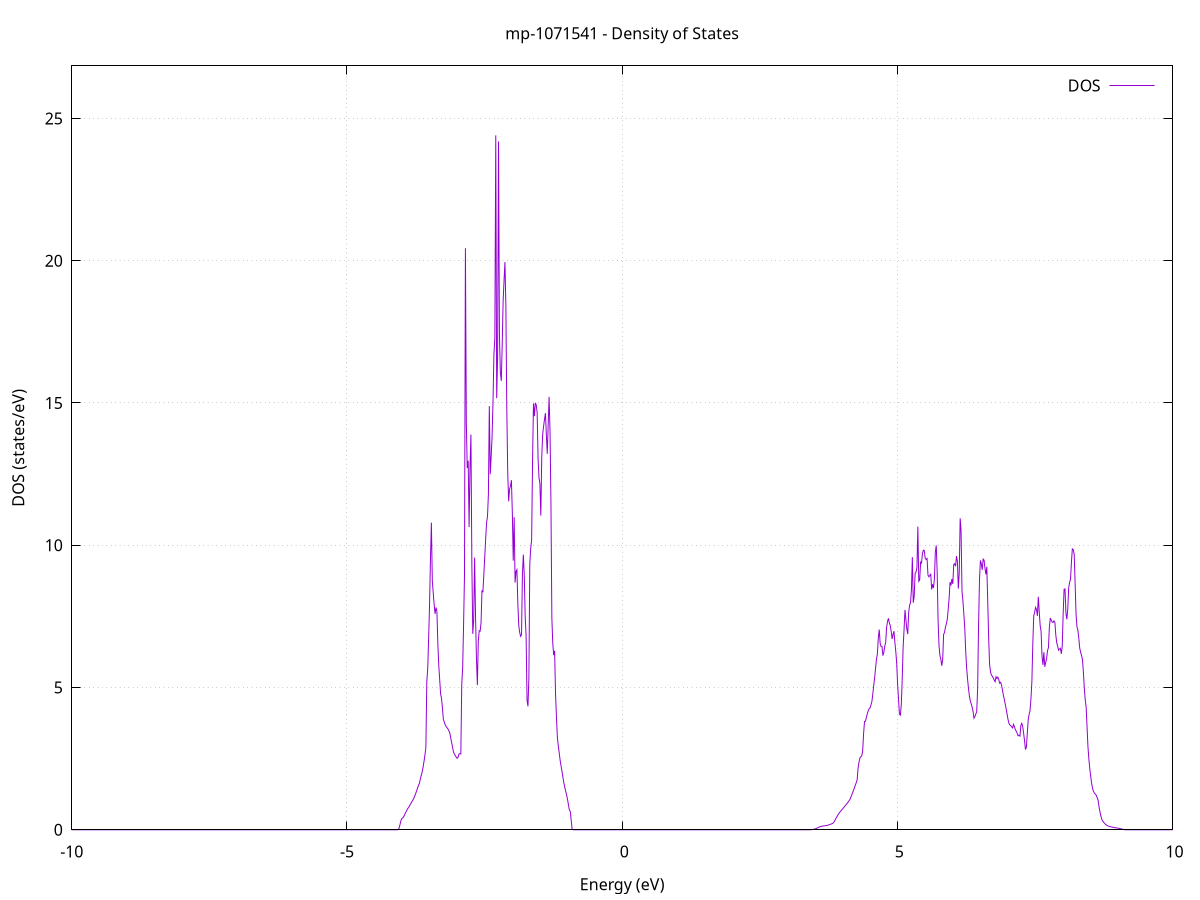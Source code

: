 set title 'mp-1071541 - Density of States'
set xlabel 'Energy (eV)'
set ylabel 'DOS (states/eV)'
set grid
set xrange [-10:10]
set yrange [0:26.846]
set xzeroaxis lt -1
set terminal png size 800,600
set output 'mp-1071541_dos_gnuplot.png'
plot '-' using 1:2 with lines title 'DOS'
-22.765200 0.000000
-22.748500 0.000000
-22.731800 0.000000
-22.715100 0.000000
-22.698400 0.000000
-22.681700 0.000000
-22.664900 0.000000
-22.648200 0.000000
-22.631500 0.000000
-22.614800 0.000000
-22.598100 0.000000
-22.581400 0.000000
-22.564700 0.000000
-22.548000 0.000000
-22.531300 0.000000
-22.514600 0.000000
-22.497800 0.000000
-22.481100 0.000000
-22.464400 0.000000
-22.447700 0.000000
-22.431000 0.000000
-22.414300 0.000000
-22.397600 0.000000
-22.380900 0.000000
-22.364200 0.000000
-22.347500 0.000000
-22.330800 0.000000
-22.314000 0.000000
-22.297300 0.000000
-22.280600 0.000000
-22.263900 0.000000
-22.247200 0.000000
-22.230500 0.000000
-22.213800 0.000000
-22.197100 0.000000
-22.180400 0.000000
-22.163700 0.000000
-22.147000 0.000000
-22.130200 0.000000
-22.113500 0.000000
-22.096800 0.000000
-22.080100 0.000000
-22.063400 0.000000
-22.046700 0.000000
-22.030000 0.000000
-22.013300 0.000000
-21.996600 0.000000
-21.979900 0.000000
-21.963200 0.000000
-21.946400 0.000000
-21.929700 0.000000
-21.913000 0.000000
-21.896300 0.000000
-21.879600 0.000000
-21.862900 0.000000
-21.846200 0.000000
-21.829500 0.000000
-21.812800 0.000000
-21.796100 0.000000
-21.779400 0.000000
-21.762600 0.000000
-21.745900 0.000000
-21.729200 0.000000
-21.712500 0.000000
-21.695800 0.000000
-21.679100 0.000000
-21.662400 0.000000
-21.645700 0.000000
-21.629000 0.000000
-21.612300 0.000000
-21.595500 0.000000
-21.578800 0.000000
-21.562100 0.000000
-21.545400 0.000000
-21.528700 0.000000
-21.512000 0.000000
-21.495300 0.000000
-21.478600 0.000000
-21.461900 0.000000
-21.445200 0.000000
-21.428500 0.000000
-21.411700 0.000000
-21.395000 0.000000
-21.378300 0.000000
-21.361600 0.000000
-21.344900 0.000000
-21.328200 0.000000
-21.311500 0.000000
-21.294800 0.000000
-21.278100 0.000000
-21.261400 0.000000
-21.244700 52.904100
-21.227900 43.922900
-21.211200 164.504000
-21.194500 309.106500
-21.177800 459.893900
-21.161100 87.190400
-21.144400 0.000000
-21.127700 0.000000
-21.111000 0.000000
-21.094300 0.000000
-21.077600 0.000000
-21.060900 0.000000
-21.044100 0.000000
-21.027400 0.000000
-21.010700 0.000000
-20.994000 0.000000
-20.977300 0.000000
-20.960600 0.000000
-20.943900 0.000000
-20.927200 0.000000
-20.910500 0.000000
-20.893800 0.000000
-20.877100 0.000000
-20.860300 0.000000
-20.843600 0.000000
-20.826900 0.000000
-20.810200 0.000000
-20.793500 0.000000
-20.776800 0.000000
-20.760100 0.000000
-20.743400 0.000000
-20.726700 0.000000
-20.710000 0.000000
-20.693200 0.000000
-20.676500 0.000000
-20.659800 0.000000
-20.643100 0.000000
-20.626400 0.000000
-20.609700 0.000000
-20.593000 0.000000
-20.576300 0.000000
-20.559600 0.000000
-20.542900 0.000000
-20.526200 0.000000
-20.509400 0.000000
-20.492700 0.000000
-20.476000 0.000000
-20.459300 0.000000
-20.442600 0.000000
-20.425900 0.000000
-20.409200 0.000000
-20.392500 0.000000
-20.375800 0.000000
-20.359100 0.000000
-20.342400 0.000000
-20.325600 0.000000
-20.308900 0.000000
-20.292200 0.000000
-20.275500 0.000000
-20.258800 0.000000
-20.242100 0.000000
-20.225400 0.000000
-20.208700 0.000000
-20.192000 0.000000
-20.175300 0.000000
-20.158600 0.000000
-20.141800 0.000000
-20.125100 0.000000
-20.108400 0.000000
-20.091700 0.000000
-20.075000 0.000000
-20.058300 0.000000
-20.041600 0.000000
-20.024900 0.000000
-20.008200 0.000000
-19.991500 0.000000
-19.974800 0.000000
-19.958000 0.000000
-19.941300 0.000000
-19.924600 0.000000
-19.907900 0.000000
-19.891200 0.000000
-19.874500 0.000000
-19.857800 0.000000
-19.841100 0.000000
-19.824400 0.000000
-19.807700 0.000000
-19.790900 0.000000
-19.774200 0.000000
-19.757500 0.000000
-19.740800 0.000000
-19.724100 0.000000
-19.707400 0.000000
-19.690700 0.000000
-19.674000 0.000000
-19.657300 0.000000
-19.640600 0.000000
-19.623900 0.000000
-19.607100 0.000000
-19.590400 0.000000
-19.573700 0.000000
-19.557000 0.000000
-19.540300 0.000000
-19.523600 0.000000
-19.506900 0.000000
-19.490200 0.000000
-19.473500 0.000000
-19.456800 0.000000
-19.440100 0.000000
-19.423300 0.000000
-19.406600 0.000000
-19.389900 0.000000
-19.373200 0.000000
-19.356500 0.000000
-19.339800 0.000000
-19.323100 0.000000
-19.306400 0.000000
-19.289700 0.000000
-19.273000 0.000000
-19.256300 0.000000
-19.239500 0.000000
-19.222800 0.000000
-19.206100 0.000000
-19.189400 0.000000
-19.172700 0.000000
-19.156000 0.000000
-19.139300 0.000000
-19.122600 0.000000
-19.105900 0.000000
-19.089200 0.000000
-19.072500 0.000000
-19.055700 0.000000
-19.039000 0.000000
-19.022300 0.000000
-19.005600 0.000000
-18.988900 0.000000
-18.972200 0.000000
-18.955500 0.000000
-18.938800 0.000000
-18.922100 0.000000
-18.905400 0.000000
-18.888600 0.000000
-18.871900 0.000000
-18.855200 0.000000
-18.838500 0.000000
-18.821800 0.000000
-18.805100 0.000000
-18.788400 0.000000
-18.771700 0.000000
-18.755000 0.000000
-18.738300 0.000000
-18.721600 0.000000
-18.704800 0.000000
-18.688100 0.000000
-18.671400 0.000000
-18.654700 0.000000
-18.638000 0.000000
-18.621300 0.000000
-18.604600 0.000000
-18.587900 0.000000
-18.571200 0.000000
-18.554500 0.000000
-18.537800 0.000000
-18.521000 0.000000
-18.504300 0.000000
-18.487600 0.000000
-18.470900 0.000000
-18.454200 0.000000
-18.437500 0.000000
-18.420800 0.000000
-18.404100 0.000000
-18.387400 0.000000
-18.370700 0.000000
-18.354000 0.000000
-18.337200 0.000000
-18.320500 0.000000
-18.303800 0.000000
-18.287100 0.000000
-18.270400 0.000000
-18.253700 0.000000
-18.237000 0.000000
-18.220300 0.000000
-18.203600 0.000000
-18.186900 0.000000
-18.170200 0.000000
-18.153400 0.000000
-18.136700 0.000000
-18.120000 0.000000
-18.103300 0.000000
-18.086600 0.000000
-18.069900 0.000000
-18.053200 0.000000
-18.036500 0.000000
-18.019800 0.000000
-18.003100 0.000000
-17.986300 0.000000
-17.969600 0.000000
-17.952900 0.000000
-17.936200 0.000000
-17.919500 0.000000
-17.902800 0.000000
-17.886100 0.000000
-17.869400 0.000000
-17.852700 0.000000
-17.836000 0.000000
-17.819300 0.000000
-17.802500 0.000000
-17.785800 0.000000
-17.769100 0.000000
-17.752400 0.000000
-17.735700 0.000000
-17.719000 0.000000
-17.702300 0.000000
-17.685600 0.000000
-17.668900 0.000000
-17.652200 0.000000
-17.635500 0.000000
-17.618700 0.000000
-17.602000 0.000000
-17.585300 0.000000
-17.568600 0.000000
-17.551900 0.000000
-17.535200 0.000000
-17.518500 0.000000
-17.501800 0.000000
-17.485100 0.000000
-17.468400 0.000000
-17.451700 0.000000
-17.434900 0.000000
-17.418200 0.000000
-17.401500 0.000000
-17.384800 0.000000
-17.368100 0.000000
-17.351400 0.000000
-17.334700 0.000000
-17.318000 0.000000
-17.301300 0.000000
-17.284600 0.000000
-17.267900 0.000000
-17.251100 0.000000
-17.234400 0.000000
-17.217700 0.000000
-17.201000 0.000000
-17.184300 0.000000
-17.167600 0.000000
-17.150900 0.000000
-17.134200 0.000000
-17.117500 0.000000
-17.100800 0.000000
-17.084100 0.000000
-17.067300 0.000000
-17.050600 0.000000
-17.033900 0.000000
-17.017200 0.000000
-17.000500 0.000000
-16.983800 0.000000
-16.967100 0.000000
-16.950400 0.000000
-16.933700 0.000000
-16.917000 0.000000
-16.900200 0.000000
-16.883500 0.000000
-16.866800 0.000000
-16.850100 0.000000
-16.833400 0.000000
-16.816700 0.000000
-16.800000 0.000000
-16.783300 0.000000
-16.766600 0.000000
-16.749900 0.000000
-16.733200 0.000000
-16.716400 0.000000
-16.699700 0.000000
-16.683000 0.000000
-16.666300 0.000000
-16.649600 0.000000
-16.632900 0.000000
-16.616200 0.000000
-16.599500 0.000000
-16.582800 0.000000
-16.566100 0.000000
-16.549400 0.000000
-16.532600 0.000000
-16.515900 0.000000
-16.499200 0.000000
-16.482500 0.000000
-16.465800 0.000000
-16.449100 0.000000
-16.432400 0.000000
-16.415700 0.000000
-16.399000 0.000000
-16.382300 0.000000
-16.365600 0.000000
-16.348800 0.000000
-16.332100 0.000000
-16.315400 0.000000
-16.298700 0.000000
-16.282000 0.000000
-16.265300 0.000000
-16.248600 0.000000
-16.231900 0.000000
-16.215200 0.000000
-16.198500 0.000000
-16.181800 0.000000
-16.165000 0.000000
-16.148300 0.000000
-16.131600 0.000000
-16.114900 0.000000
-16.098200 0.000000
-16.081500 0.000000
-16.064800 0.000000
-16.048100 0.000000
-16.031400 0.000000
-16.014700 0.000000
-15.997900 0.000000
-15.981200 0.000000
-15.964500 0.000000
-15.947800 0.000000
-15.931100 0.000000
-15.914400 0.000000
-15.897700 0.000000
-15.881000 0.000000
-15.864300 0.000000
-15.847600 0.000000
-15.830900 0.000000
-15.814100 0.000000
-15.797400 0.000000
-15.780700 0.000000
-15.764000 0.000000
-15.747300 0.000000
-15.730600 0.000000
-15.713900 0.000000
-15.697200 0.000000
-15.680500 0.000000
-15.663800 0.000000
-15.647100 0.000000
-15.630300 0.000000
-15.613600 0.000000
-15.596900 0.000000
-15.580200 0.000000
-15.563500 0.000000
-15.546800 0.000000
-15.530100 0.000000
-15.513400 0.000000
-15.496700 0.000000
-15.480000 0.000000
-15.463300 0.000000
-15.446500 0.000000
-15.429800 0.000000
-15.413100 0.000000
-15.396400 0.000000
-15.379700 0.000000
-15.363000 0.000000
-15.346300 0.000000
-15.329600 0.000000
-15.312900 0.000000
-15.296200 0.000000
-15.279500 0.000000
-15.262700 0.000000
-15.246000 0.000000
-15.229300 0.000000
-15.212600 0.000000
-15.195900 0.000000
-15.179200 0.000000
-15.162500 0.000000
-15.145800 0.000000
-15.129100 0.000000
-15.112400 0.000000
-15.095600 0.000000
-15.078900 0.000000
-15.062200 0.000000
-15.045500 0.000000
-15.028800 0.000000
-15.012100 0.000000
-14.995400 0.000000
-14.978700 0.000000
-14.962000 0.000000
-14.945300 0.000000
-14.928600 0.000000
-14.911800 0.000000
-14.895100 0.000000
-14.878400 0.000000
-14.861700 0.000000
-14.845000 0.000000
-14.828300 0.000000
-14.811600 0.000000
-14.794900 0.000000
-14.778200 0.000000
-14.761500 0.000000
-14.744800 0.000000
-14.728000 0.000000
-14.711300 0.000000
-14.694600 0.000000
-14.677900 0.000000
-14.661200 0.000000
-14.644500 0.000000
-14.627800 0.000000
-14.611100 0.000000
-14.594400 0.000000
-14.577700 0.000000
-14.561000 0.000000
-14.544200 0.000000
-14.527500 0.000000
-14.510800 0.000000
-14.494100 0.000000
-14.477400 0.000000
-14.460700 0.000000
-14.444000 0.000000
-14.427300 0.000000
-14.410600 0.000000
-14.393900 0.000000
-14.377200 0.000000
-14.360400 0.000000
-14.343700 0.000000
-14.327000 0.000000
-14.310300 0.000000
-14.293600 0.000000
-14.276900 0.000000
-14.260200 0.000000
-14.243500 0.000000
-14.226800 0.000000
-14.210100 0.000000
-14.193300 0.328000
-14.176600 1.182100
-14.159900 1.633100
-14.143200 2.147400
-14.126500 2.530300
-14.109800 3.003200
-14.093100 3.577200
-14.076400 4.114800
-14.059700 4.756200
-14.043000 5.611900
-14.026300 10.041200
-14.009500 7.080500
-13.992800 8.013900
-13.976100 9.006400
-13.959400 11.263000
-13.942700 10.999700
-13.926000 11.512200
-13.909300 12.615200
-13.892600 14.762900
-13.875900 17.705500
-13.859200 30.035400
-13.842500 26.291100
-13.825700 21.725900
-13.809000 12.311700
-13.792300 12.425800
-13.775600 80.113100
-13.758900 79.366500
-13.742200 44.156500
-13.725500 18.162100
-13.708800 0.000000
-13.692100 0.000000
-13.675400 0.000000
-13.658700 0.000000
-13.641900 0.000000
-13.625200 0.000000
-13.608500 0.000000
-13.591800 0.000000
-13.575100 0.000000
-13.558400 0.000000
-13.541700 0.000000
-13.525000 0.000000
-13.508300 0.000000
-13.491600 0.000000
-13.474900 0.000000
-13.458100 0.000000
-13.441400 0.000000
-13.424700 0.000000
-13.408000 0.000000
-13.391300 0.000000
-13.374600 0.000000
-13.357900 0.000000
-13.341200 0.000000
-13.324500 0.000000
-13.307800 0.000000
-13.291000 0.000000
-13.274300 0.000000
-13.257600 0.000000
-13.240900 0.000000
-13.224200 0.000000
-13.207500 0.000000
-13.190800 0.000000
-13.174100 0.000000
-13.157400 0.000000
-13.140700 0.000000
-13.124000 0.000000
-13.107200 0.000000
-13.090500 0.000000
-13.073800 0.000000
-13.057100 0.000000
-13.040400 0.000000
-13.023700 0.000000
-13.007000 0.000000
-12.990300 0.000000
-12.973600 0.000000
-12.956900 0.000000
-12.940200 0.000000
-12.923400 0.000000
-12.906700 0.000000
-12.890000 0.000000
-12.873300 0.000000
-12.856600 0.000000
-12.839900 0.000000
-12.823200 0.000000
-12.806500 0.000000
-12.789800 0.000000
-12.773100 0.000000
-12.756400 0.000000
-12.739600 0.000000
-12.722900 0.000000
-12.706200 0.000000
-12.689500 0.000000
-12.672800 0.000000
-12.656100 0.000000
-12.639400 0.000000
-12.622700 0.000000
-12.606000 0.000000
-12.589300 0.000000
-12.572600 0.000000
-12.555800 0.000000
-12.539100 0.000000
-12.522400 0.000000
-12.505700 0.000000
-12.489000 0.000000
-12.472300 0.000000
-12.455600 0.000000
-12.438900 0.000000
-12.422200 0.000000
-12.405500 0.000000
-12.388700 0.000000
-12.372000 0.000000
-12.355300 0.000000
-12.338600 0.000000
-12.321900 0.000000
-12.305200 0.000000
-12.288500 0.000000
-12.271800 0.000000
-12.255100 0.000000
-12.238400 0.000000
-12.221700 0.000000
-12.204900 0.000000
-12.188200 0.000000
-12.171500 0.000000
-12.154800 0.000000
-12.138100 0.000000
-12.121400 0.000000
-12.104700 0.000000
-12.088000 0.000000
-12.071300 0.000000
-12.054600 0.000000
-12.037900 0.000000
-12.021100 0.000000
-12.004400 0.000000
-11.987700 0.000000
-11.971000 0.000000
-11.954300 0.000000
-11.937600 0.000000
-11.920900 0.000000
-11.904200 0.000000
-11.887500 0.000000
-11.870800 0.000000
-11.854100 0.000000
-11.837300 0.000000
-11.820600 0.000000
-11.803900 0.000000
-11.787200 0.000000
-11.770500 0.000000
-11.753800 0.000000
-11.737100 0.000000
-11.720400 0.000000
-11.703700 0.000000
-11.687000 0.000000
-11.670300 0.000000
-11.653500 0.000000
-11.636800 0.000000
-11.620100 0.000000
-11.603400 0.000000
-11.586700 0.000000
-11.570000 0.000000
-11.553300 0.000000
-11.536600 0.000000
-11.519900 0.000000
-11.503200 0.000000
-11.486400 0.000000
-11.469700 0.000000
-11.453000 0.000000
-11.436300 0.000000
-11.419600 0.000000
-11.402900 0.000000
-11.386200 0.000000
-11.369500 0.000000
-11.352800 0.000000
-11.336100 0.000000
-11.319400 0.000000
-11.302600 0.000000
-11.285900 0.000000
-11.269200 0.000000
-11.252500 0.000000
-11.235800 0.000000
-11.219100 0.000000
-11.202400 0.000000
-11.185700 0.000000
-11.169000 0.000000
-11.152300 0.000000
-11.135600 0.000000
-11.118800 0.000000
-11.102100 0.000000
-11.085400 0.000000
-11.068700 0.000000
-11.052000 0.000000
-11.035300 0.000000
-11.018600 0.000000
-11.001900 0.000000
-10.985200 0.000000
-10.968500 0.000000
-10.951800 0.000000
-10.935000 0.000000
-10.918300 0.000000
-10.901600 0.000000
-10.884900 0.000000
-10.868200 0.000000
-10.851500 0.000000
-10.834800 0.000000
-10.818100 0.000000
-10.801400 0.000000
-10.784700 0.000000
-10.768000 0.000000
-10.751200 0.000000
-10.734500 0.000000
-10.717800 0.000000
-10.701100 0.000000
-10.684400 0.000000
-10.667700 0.000000
-10.651000 0.000000
-10.634300 0.000000
-10.617600 0.000000
-10.600900 0.000000
-10.584100 0.000000
-10.567400 0.000000
-10.550700 0.000000
-10.534000 0.000000
-10.517300 0.000000
-10.500600 0.000000
-10.483900 0.000000
-10.467200 0.000000
-10.450500 0.000000
-10.433800 0.000000
-10.417100 0.000000
-10.400300 0.000000
-10.383600 0.000000
-10.366900 0.000000
-10.350200 0.000000
-10.333500 0.000000
-10.316800 0.000000
-10.300100 0.000000
-10.283400 0.000000
-10.266700 0.000000
-10.250000 0.000000
-10.233300 0.000000
-10.216500 0.000000
-10.199800 0.000000
-10.183100 0.000000
-10.166400 0.000000
-10.149700 0.000000
-10.133000 0.000000
-10.116300 0.000000
-10.099600 0.000000
-10.082900 0.000000
-10.066200 0.000000
-10.049500 0.000000
-10.032700 0.000000
-10.016000 0.000000
-9.999300 0.000000
-9.982600 0.000000
-9.965900 0.000000
-9.949200 0.000000
-9.932500 0.000000
-9.915800 0.000000
-9.899100 0.000000
-9.882400 0.000000
-9.865700 0.000000
-9.848900 0.000000
-9.832200 0.000000
-9.815500 0.000000
-9.798800 0.000000
-9.782100 0.000000
-9.765400 0.000000
-9.748700 0.000000
-9.732000 0.000000
-9.715300 0.000000
-9.698600 0.000000
-9.681800 0.000000
-9.665100 0.000000
-9.648400 0.000000
-9.631700 0.000000
-9.615000 0.000000
-9.598300 0.000000
-9.581600 0.000000
-9.564900 0.000000
-9.548200 0.000000
-9.531500 0.000000
-9.514800 0.000000
-9.498000 0.000000
-9.481300 0.000000
-9.464600 0.000000
-9.447900 0.000000
-9.431200 0.000000
-9.414500 0.000000
-9.397800 0.000000
-9.381100 0.000000
-9.364400 0.000000
-9.347700 0.000000
-9.331000 0.000000
-9.314200 0.000000
-9.297500 0.000000
-9.280800 0.000000
-9.264100 0.000000
-9.247400 0.000000
-9.230700 0.000000
-9.214000 0.000000
-9.197300 0.000000
-9.180600 0.000000
-9.163900 0.000000
-9.147200 0.000000
-9.130400 0.000000
-9.113700 0.000000
-9.097000 0.000000
-9.080300 0.000000
-9.063600 0.000000
-9.046900 0.000000
-9.030200 0.000000
-9.013500 0.000000
-8.996800 0.000000
-8.980100 0.000000
-8.963400 0.000000
-8.946600 0.000000
-8.929900 0.000000
-8.913200 0.000000
-8.896500 0.000000
-8.879800 0.000000
-8.863100 0.000000
-8.846400 0.000000
-8.829700 0.000000
-8.813000 0.000000
-8.796300 0.000000
-8.779500 0.000000
-8.762800 0.000000
-8.746100 0.000000
-8.729400 0.000000
-8.712700 0.000000
-8.696000 0.000000
-8.679300 0.000000
-8.662600 0.000000
-8.645900 0.000000
-8.629200 0.000000
-8.612500 0.000000
-8.595700 0.000000
-8.579000 0.000000
-8.562300 0.000000
-8.545600 0.000000
-8.528900 0.000000
-8.512200 0.000000
-8.495500 0.000000
-8.478800 0.000000
-8.462100 0.000000
-8.445400 0.000000
-8.428700 0.000000
-8.411900 0.000000
-8.395200 0.000000
-8.378500 0.000000
-8.361800 0.000000
-8.345100 0.000000
-8.328400 0.000000
-8.311700 0.000000
-8.295000 0.000000
-8.278300 0.000000
-8.261600 0.000000
-8.244900 0.000000
-8.228100 0.000000
-8.211400 0.000000
-8.194700 0.000000
-8.178000 0.000000
-8.161300 0.000000
-8.144600 0.000000
-8.127900 0.000000
-8.111200 0.000000
-8.094500 0.000000
-8.077800 0.000000
-8.061100 0.000000
-8.044300 0.000000
-8.027600 0.000000
-8.010900 0.000000
-7.994200 0.000000
-7.977500 0.000000
-7.960800 0.000000
-7.944100 0.000000
-7.927400 0.000000
-7.910700 0.000000
-7.894000 0.000000
-7.877200 0.000000
-7.860500 0.000000
-7.843800 0.000000
-7.827100 0.000000
-7.810400 0.000000
-7.793700 0.000000
-7.777000 0.000000
-7.760300 0.000000
-7.743600 0.000000
-7.726900 0.000000
-7.710200 0.000000
-7.693400 0.000000
-7.676700 0.000000
-7.660000 0.000000
-7.643300 0.000000
-7.626600 0.000000
-7.609900 0.000000
-7.593200 0.000000
-7.576500 0.000000
-7.559800 0.000000
-7.543100 0.000000
-7.526400 0.000000
-7.509600 0.000000
-7.492900 0.000000
-7.476200 0.000000
-7.459500 0.000000
-7.442800 0.000000
-7.426100 0.000000
-7.409400 0.000000
-7.392700 0.000000
-7.376000 0.000000
-7.359300 0.000000
-7.342600 0.000000
-7.325800 0.000000
-7.309100 0.000000
-7.292400 0.000000
-7.275700 0.000000
-7.259000 0.000000
-7.242300 0.000000
-7.225600 0.000000
-7.208900 0.000000
-7.192200 0.000000
-7.175500 0.000000
-7.158800 0.000000
-7.142000 0.000000
-7.125300 0.000000
-7.108600 0.000000
-7.091900 0.000000
-7.075200 0.000000
-7.058500 0.000000
-7.041800 0.000000
-7.025100 0.000000
-7.008400 0.000000
-6.991700 0.000000
-6.974900 0.000000
-6.958200 0.000000
-6.941500 0.000000
-6.924800 0.000000
-6.908100 0.000000
-6.891400 0.000000
-6.874700 0.000000
-6.858000 0.000000
-6.841300 0.000000
-6.824600 0.000000
-6.807900 0.000000
-6.791100 0.000000
-6.774400 0.000000
-6.757700 0.000000
-6.741000 0.000000
-6.724300 0.000000
-6.707600 0.000000
-6.690900 0.000000
-6.674200 0.000000
-6.657500 0.000000
-6.640800 0.000000
-6.624100 0.000000
-6.607300 0.000000
-6.590600 0.000000
-6.573900 0.000000
-6.557200 0.000000
-6.540500 0.000000
-6.523800 0.000000
-6.507100 0.000000
-6.490400 0.000000
-6.473700 0.000000
-6.457000 0.000000
-6.440300 0.000000
-6.423500 0.000000
-6.406800 0.000000
-6.390100 0.000000
-6.373400 0.000000
-6.356700 0.000000
-6.340000 0.000000
-6.323300 0.000000
-6.306600 0.000000
-6.289900 0.000000
-6.273200 0.000000
-6.256500 0.000000
-6.239700 0.000000
-6.223000 0.000000
-6.206300 0.000000
-6.189600 0.000000
-6.172900 0.000000
-6.156200 0.000000
-6.139500 0.000000
-6.122800 0.000000
-6.106100 0.000000
-6.089400 0.000000
-6.072600 0.000000
-6.055900 0.000000
-6.039200 0.000000
-6.022500 0.000000
-6.005800 0.000000
-5.989100 0.000000
-5.972400 0.000000
-5.955700 0.000000
-5.939000 0.000000
-5.922300 0.000000
-5.905600 0.000000
-5.888800 0.000000
-5.872100 0.000000
-5.855400 0.000000
-5.838700 0.000000
-5.822000 0.000000
-5.805300 0.000000
-5.788600 0.000000
-5.771900 0.000000
-5.755200 0.000000
-5.738500 0.000000
-5.721800 0.000000
-5.705000 0.000000
-5.688300 0.000000
-5.671600 0.000000
-5.654900 0.000000
-5.638200 0.000000
-5.621500 0.000000
-5.604800 0.000000
-5.588100 0.000000
-5.571400 0.000000
-5.554700 0.000000
-5.538000 0.000000
-5.521200 0.000000
-5.504500 0.000000
-5.487800 0.000000
-5.471100 0.000000
-5.454400 0.000000
-5.437700 0.000000
-5.421000 0.000000
-5.404300 0.000000
-5.387600 0.000000
-5.370900 0.000000
-5.354200 0.000000
-5.337400 0.000000
-5.320700 0.000000
-5.304000 0.000000
-5.287300 0.000000
-5.270600 0.000000
-5.253900 0.000000
-5.237200 0.000000
-5.220500 0.000000
-5.203800 0.000000
-5.187100 0.000000
-5.170300 0.000000
-5.153600 0.000000
-5.136900 0.000000
-5.120200 0.000000
-5.103500 0.000000
-5.086800 0.000000
-5.070100 0.000000
-5.053400 0.000000
-5.036700 0.000000
-5.020000 0.000000
-5.003300 0.000000
-4.986500 0.000000
-4.969800 0.000000
-4.953100 0.000000
-4.936400 0.000000
-4.919700 0.000000
-4.903000 0.000000
-4.886300 0.000000
-4.869600 0.000000
-4.852900 0.000000
-4.836200 0.000000
-4.819500 0.000000
-4.802700 0.000000
-4.786000 0.000000
-4.769300 0.000000
-4.752600 0.000000
-4.735900 0.000000
-4.719200 0.000000
-4.702500 0.000000
-4.685800 0.000000
-4.669100 0.000000
-4.652400 0.000000
-4.635700 0.000000
-4.618900 0.000000
-4.602200 0.000000
-4.585500 0.000000
-4.568800 0.000000
-4.552100 0.000000
-4.535400 0.000000
-4.518700 0.000000
-4.502000 0.000000
-4.485300 0.000000
-4.468600 0.000000
-4.451900 0.000000
-4.435100 0.000000
-4.418400 0.000000
-4.401700 0.000000
-4.385000 0.000000
-4.368300 0.000000
-4.351600 0.000000
-4.334900 0.000000
-4.318200 0.000000
-4.301500 0.000000
-4.284800 0.000000
-4.268000 0.000000
-4.251300 0.000000
-4.234600 0.000000
-4.217900 0.000000
-4.201200 0.000000
-4.184500 0.000000
-4.167800 0.000000
-4.151100 0.000000
-4.134400 0.000000
-4.117700 0.000000
-4.101000 0.000000
-4.084200 0.000000
-4.067500 0.005700
-4.050800 0.070800
-4.034100 0.200000
-4.017400 0.336300
-4.000700 0.399000
-3.984000 0.418500
-3.967300 0.465500
-3.950600 0.537000
-3.933900 0.604300
-3.917200 0.665200
-3.900400 0.728100
-3.883700 0.777100
-3.867000 0.824000
-3.850300 0.886900
-3.833600 0.943800
-3.816900 0.999100
-3.800200 1.049400
-3.783500 1.114400
-3.766800 1.195000
-3.750100 1.280500
-3.733400 1.372800
-3.716600 1.471900
-3.699900 1.562000
-3.683200 1.633400
-3.666500 1.782000
-3.649800 1.916200
-3.633100 2.043600
-3.616400 2.205900
-3.599700 2.407700
-3.583000 2.630900
-3.566300 2.885600
-3.549600 5.198900
-3.532800 5.657200
-3.516100 6.734400
-3.499400 7.907800
-3.482700 9.539200
-3.466000 10.794800
-3.449300 8.744200
-3.432600 8.322600
-3.415900 7.915900
-3.399200 7.587100
-3.382500 7.812100
-3.365700 7.677900
-3.349000 6.558900
-3.332300 5.781000
-3.315600 5.283900
-3.298900 4.783300
-3.282200 4.613300
-3.265500 4.285500
-3.248800 3.887100
-3.232100 3.785800
-3.215400 3.687000
-3.198700 3.632800
-3.181900 3.590100
-3.165200 3.544600
-3.148500 3.479900
-3.131800 3.405400
-3.115100 3.232500
-3.098400 3.069000
-3.081700 2.902900
-3.065000 2.735300
-3.048300 2.663500
-3.031600 2.605900
-3.014900 2.555100
-2.998100 2.510800
-2.981400 2.548500
-2.964700 2.655200
-2.948000 2.677900
-2.931300 2.665800
-2.914600 5.097600
-2.897900 5.683900
-2.881200 7.206000
-2.864500 8.954300
-2.847800 20.439300
-2.831100 14.271300
-2.814300 12.710700
-2.797600 12.965700
-2.780900 10.641800
-2.764200 12.753000
-2.747500 13.888600
-2.730800 9.356900
-2.714100 6.886800
-2.697400 7.369900
-2.680700 9.565200
-2.664000 7.506300
-2.647300 6.026800
-2.630500 5.084400
-2.613800 6.626100
-2.597100 6.995000
-2.580400 6.979900
-2.563700 7.283000
-2.547000 8.412500
-2.530300 8.347700
-2.513600 8.946600
-2.496900 9.574000
-2.480200 10.214800
-2.463400 10.781600
-2.446700 11.012200
-2.430000 11.784200
-2.413300 14.893000
-2.396600 12.496700
-2.379900 13.120900
-2.363200 13.824400
-2.346500 15.037700
-2.329800 16.709300
-2.313100 17.270400
-2.296400 24.405000
-2.279600 15.167200
-2.262900 16.602600
-2.246200 24.190400
-2.229500 17.377800
-2.212800 16.062600
-2.196100 15.775400
-2.179400 17.031400
-2.162700 18.573900
-2.146000 19.292800
-2.129300 19.950300
-2.112600 18.375200
-2.095800 14.746000
-2.079100 12.567700
-2.062400 11.546600
-2.045700 11.973700
-2.029000 12.078300
-2.012300 12.286000
-1.995600 11.169400
-1.978900 9.460000
-1.962200 10.985800
-1.945500 8.688100
-1.928800 9.080600
-1.912000 9.138900
-1.895300 7.954100
-1.878600 7.183600
-1.861900 6.936500
-1.845200 6.798300
-1.828500 6.847900
-1.811800 8.975700
-1.795100 9.670400
-1.778400 8.946700
-1.761700 7.499300
-1.745000 6.811400
-1.728200 4.550900
-1.711500 4.337000
-1.694800 5.321800
-1.678100 9.349900
-1.661400 9.892300
-1.644700 10.175100
-1.628000 12.942100
-1.611300 14.978200
-1.594600 14.536700
-1.577900 15.003000
-1.561100 14.930400
-1.544400 14.651000
-1.527700 13.049000
-1.511000 12.378300
-1.494300 12.162100
-1.477600 11.040800
-1.460900 13.087500
-1.444200 13.887700
-1.427500 14.179600
-1.410800 14.420000
-1.394100 14.640200
-1.377300 13.892900
-1.360600 13.213700
-1.343900 14.229100
-1.327200 15.213100
-1.310500 13.999400
-1.293800 11.482200
-1.277100 7.438100
-1.260400 6.545500
-1.243700 6.137100
-1.227000 6.290600
-1.210300 4.769000
-1.193500 3.949100
-1.176800 3.239900
-1.160100 2.949800
-1.143400 2.702000
-1.126700 2.439500
-1.110000 2.245100
-1.093300 2.052000
-1.076600 1.851700
-1.059900 1.649600
-1.043200 1.503500
-1.026500 1.360100
-1.009700 1.227300
-0.993000 1.075900
-0.976300 0.886100
-0.959600 0.704200
-0.942900 0.644000
-0.926200 0.346000
-0.909500 0.033900
-0.892800 0.000000
-0.876100 0.000000
-0.859400 0.000000
-0.842700 0.000000
-0.825900 0.000000
-0.809200 0.000000
-0.792500 0.000000
-0.775800 0.000000
-0.759100 0.000000
-0.742400 0.000000
-0.725700 0.000000
-0.709000 0.000000
-0.692300 0.000000
-0.675600 0.000000
-0.658800 0.000000
-0.642100 0.000000
-0.625400 0.000000
-0.608700 0.000000
-0.592000 0.000000
-0.575300 0.000000
-0.558600 0.000000
-0.541900 0.000000
-0.525200 0.000000
-0.508500 0.000000
-0.491800 0.000000
-0.475000 0.000000
-0.458300 0.000000
-0.441600 0.000000
-0.424900 0.000000
-0.408200 0.000000
-0.391500 0.000000
-0.374800 0.000000
-0.358100 0.000000
-0.341400 0.000000
-0.324700 0.000000
-0.308000 0.000000
-0.291200 0.000000
-0.274500 0.000000
-0.257800 0.000000
-0.241100 0.000000
-0.224400 0.000000
-0.207700 0.000000
-0.191000 0.000000
-0.174300 0.000000
-0.157600 0.000000
-0.140900 0.000000
-0.124200 0.000000
-0.107400 0.000000
-0.090700 0.000000
-0.074000 0.000000
-0.057300 0.000000
-0.040600 0.000000
-0.023900 0.000000
-0.007200 0.000000
0.009500 0.000000
0.026200 0.000000
0.042900 0.000000
0.059600 0.000000
0.076400 0.000000
0.093100 0.000000
0.109800 0.000000
0.126500 0.000000
0.143200 0.000000
0.159900 0.000000
0.176600 0.000000
0.193300 0.000000
0.210000 0.000000
0.226700 0.000000
0.243500 0.000000
0.260200 0.000000
0.276900 0.000000
0.293600 0.000000
0.310300 0.000000
0.327000 0.000000
0.343700 0.000000
0.360400 0.000000
0.377100 0.000000
0.393800 0.000000
0.410500 0.000000
0.427300 0.000000
0.444000 0.000000
0.460700 0.000000
0.477400 0.000000
0.494100 0.000000
0.510800 0.000000
0.527500 0.000000
0.544200 0.000000
0.560900 0.000000
0.577600 0.000000
0.594300 0.000000
0.611100 0.000000
0.627800 0.000000
0.644500 0.000000
0.661200 0.000000
0.677900 0.000000
0.694600 0.000000
0.711300 0.000000
0.728000 0.000000
0.744700 0.000000
0.761400 0.000000
0.778100 0.000000
0.794900 0.000000
0.811600 0.000000
0.828300 0.000000
0.845000 0.000000
0.861700 0.000000
0.878400 0.000000
0.895100 0.000000
0.911800 0.000000
0.928500 0.000000
0.945200 0.000000
0.961900 0.000000
0.978700 0.000000
0.995400 0.000000
1.012100 0.000000
1.028800 0.000000
1.045500 0.000000
1.062200 0.000000
1.078900 0.000000
1.095600 0.000000
1.112300 0.000000
1.129000 0.000000
1.145800 0.000000
1.162500 0.000000
1.179200 0.000000
1.195900 0.000000
1.212600 0.000000
1.229300 0.000000
1.246000 0.000000
1.262700 0.000000
1.279400 0.000000
1.296100 0.000000
1.312800 0.000000
1.329600 0.000000
1.346300 0.000000
1.363000 0.000000
1.379700 0.000000
1.396400 0.000000
1.413100 0.000000
1.429800 0.000000
1.446500 0.000000
1.463200 0.000000
1.479900 0.000000
1.496600 0.000000
1.513400 0.000000
1.530100 0.000000
1.546800 0.000000
1.563500 0.000000
1.580200 0.000000
1.596900 0.000000
1.613600 0.000000
1.630300 0.000000
1.647000 0.000000
1.663700 0.000000
1.680400 0.000000
1.697200 0.000000
1.713900 0.000000
1.730600 0.000000
1.747300 0.000000
1.764000 0.000000
1.780700 0.000000
1.797400 0.000000
1.814100 0.000000
1.830800 0.000000
1.847500 0.000000
1.864200 0.000000
1.881000 0.000000
1.897700 0.000000
1.914400 0.000000
1.931100 0.000000
1.947800 0.000000
1.964500 0.000000
1.981200 0.000000
1.997900 0.000000
2.014600 0.000000
2.031300 0.000000
2.048100 0.000000
2.064800 0.000000
2.081500 0.000000
2.098200 0.000000
2.114900 0.000000
2.131600 0.000000
2.148300 0.000000
2.165000 0.000000
2.181700 0.000000
2.198400 0.000000
2.215100 0.000000
2.231900 0.000000
2.248600 0.000000
2.265300 0.000000
2.282000 0.000000
2.298700 0.000000
2.315400 0.000000
2.332100 0.000000
2.348800 0.000000
2.365500 0.000000
2.382200 0.000000
2.398900 0.000000
2.415700 0.000000
2.432400 0.000000
2.449100 0.000000
2.465800 0.000000
2.482500 0.000000
2.499200 0.000000
2.515900 0.000000
2.532600 0.000000
2.549300 0.000000
2.566000 0.000000
2.582700 0.000000
2.599500 0.000000
2.616200 0.000000
2.632900 0.000000
2.649600 0.000000
2.666300 0.000000
2.683000 0.000000
2.699700 0.000000
2.716400 0.000000
2.733100 0.000000
2.749800 0.000000
2.766500 0.000000
2.783300 0.000000
2.800000 0.000000
2.816700 0.000000
2.833400 0.000000
2.850100 0.000000
2.866800 0.000000
2.883500 0.000000
2.900200 0.000000
2.916900 0.000000
2.933600 0.000000
2.950400 0.000000
2.967100 0.000000
2.983800 0.000000
3.000500 0.000000
3.017200 0.000000
3.033900 0.000000
3.050600 0.000000
3.067300 0.000000
3.084000 0.000000
3.100700 0.000000
3.117400 0.000000
3.134200 0.000000
3.150900 0.000000
3.167600 0.000000
3.184300 0.000000
3.201000 0.000000
3.217700 0.000000
3.234400 0.000000
3.251100 0.000000
3.267800 0.000000
3.284500 0.000000
3.301200 0.000000
3.318000 0.000000
3.334700 0.000000
3.351400 0.000000
3.368100 0.000000
3.384800 0.000000
3.401500 0.000000
3.418200 0.000100
3.434900 0.001800
3.451600 0.005400
3.468300 0.011000
3.485000 0.018500
3.501800 0.028100
3.518500 0.039600
3.535200 0.053000
3.551900 0.069600
3.568600 0.085600
3.585300 0.099600
3.602000 0.111400
3.618700 0.121000
3.635400 0.128600
3.652100 0.134200
3.668800 0.138200
3.685600 0.141700
3.702300 0.146700
3.719000 0.153300
3.735700 0.161400
3.752400 0.171000
3.769100 0.181900
3.785800 0.193400
3.802500 0.205200
3.819200 0.217700
3.835900 0.242100
3.852700 0.284800
3.869400 0.344400
3.886100 0.403700
3.902800 0.459300
3.919500 0.516600
3.936200 0.569800
3.952900 0.614300
3.969600 0.650300
3.986300 0.688200
4.003000 0.728800
4.019700 0.767300
4.036500 0.805800
4.053200 0.843700
4.069900 0.883300
4.086600 0.924800
4.103300 0.967500
4.120000 1.012500
4.136700 1.060200
4.153400 1.135900
4.170100 1.218700
4.186800 1.299500
4.203500 1.384800
4.220300 1.476400
4.237000 1.566300
4.253700 1.655800
4.270400 1.756400
4.287100 2.169200
4.303800 2.374400
4.320500 2.527600
4.337200 2.567900
4.353900 2.598300
4.370600 2.772900
4.387300 3.388600
4.404100 3.804700
4.420800 3.813600
4.437500 3.946700
4.454200 4.072000
4.470900 4.180600
4.487600 4.254800
4.504300 4.282000
4.521000 4.387700
4.537700 4.504200
4.554400 4.769400
4.571100 5.070900
4.587900 5.342500
4.604600 5.675800
4.621300 5.992300
4.638000 6.190900
4.654700 6.747000
4.671400 7.036200
4.688100 6.549800
4.704800 6.443700
4.721500 6.442000
4.738200 6.119600
4.755000 6.235500
4.771700 6.447100
4.788400 6.586600
4.805100 7.109600
4.821800 7.317800
4.838500 7.430100
4.855200 7.268900
4.871900 7.174600
4.888600 6.970900
4.905300 6.705200
4.922000 6.863800
4.938800 6.981500
4.955500 6.588900
4.972200 6.261100
4.988900 5.846700
5.005600 5.088700
5.022300 4.577300
5.039000 4.059700
5.055700 4.029900
5.072400 4.406500
5.089100 5.292300
5.105800 6.435100
5.122600 7.038500
5.139300 7.728000
5.156000 7.392300
5.172700 7.053100
5.189400 6.877800
5.206100 7.635900
5.222800 7.889400
5.239500 7.976900
5.256200 8.425600
5.272900 9.580800
5.289600 7.980500
5.306400 8.200700
5.323100 9.008800
5.339800 9.054200
5.356500 9.228500
5.373200 10.652300
5.389900 8.731500
5.406600 8.779800
5.423300 9.408100
5.440000 9.373900
5.456700 9.709800
5.473400 9.826500
5.490200 9.814200
5.506900 9.531200
5.523600 9.498400
5.540300 9.532600
5.557000 8.952600
5.573700 8.890900
5.590400 8.932900
5.607100 8.996500
5.623800 8.445200
5.640500 8.628300
5.657300 8.497300
5.674000 8.826700
5.690700 9.760100
5.707400 9.989500
5.724100 9.053000
5.740800 7.343000
5.757500 6.474800
5.774200 6.122000
5.790900 5.992200
5.807600 5.764300
5.824300 5.981600
5.841100 6.863200
5.857800 6.938800
5.874500 7.117300
5.891200 7.249100
5.907900 7.393100
5.924600 7.750900
5.941300 8.137300
5.958000 8.703500
5.974700 8.588000
5.991400 8.813900
6.008100 8.640400
6.024900 9.328800
6.041600 9.350000
6.058300 9.263100
6.075000 9.618700
6.091700 9.433600
6.108400 8.476000
6.125100 9.050300
6.141800 10.947000
6.158500 10.495400
6.175200 8.368600
6.191900 8.046900
6.208700 7.579100
6.225400 7.093700
6.242100 6.284300
6.258800 5.704600
6.275500 5.315800
6.292200 4.978400
6.308900 4.714500
6.325600 4.533300
6.342300 4.426900
6.359000 4.311100
6.375700 4.164400
6.392500 3.922000
6.409200 3.974800
6.425900 4.068400
6.442600 4.154400
6.459300 4.950700
6.476000 7.170600
6.492700 8.768100
6.509400 9.465800
6.526100 9.347600
6.542800 9.134700
6.559600 9.512200
6.576300 9.476400
6.593000 9.179400
6.609700 8.976600
6.626400 9.241100
6.643100 7.989000
6.659800 6.736600
6.676500 5.811200
6.693200 5.548900
6.709900 5.434500
6.726600 5.399700
6.743400 5.331400
6.760100 5.259700
6.776800 5.202600
6.793500 5.377600
6.810200 5.316000
6.826900 5.363600
6.843600 5.271900
6.860300 5.151900
6.877000 5.181900
6.893700 5.085800
6.910400 4.907500
6.927200 4.728600
6.943900 4.575600
6.960600 4.421000
6.977300 4.251000
6.994000 4.070600
7.010700 3.882400
7.027400 3.748100
7.044100 3.687400
7.060800 3.660900
7.077500 3.616400
7.094200 3.580100
7.111000 3.704900
7.127700 3.621800
7.144400 3.513800
7.161100 3.464900
7.177800 3.391400
7.194500 3.304100
7.211200 3.321700
7.227900 3.291400
7.244600 3.668100
7.261300 3.741700
7.278000 3.630600
7.294800 3.392600
7.311500 3.134300
7.328200 2.820500
7.344900 2.903800
7.361600 3.377400
7.378300 3.874200
7.395000 4.057100
7.411700 4.190400
7.428400 4.611400
7.445100 5.219200
7.461900 6.544000
7.478600 7.513500
7.495300 7.647800
7.512000 7.817200
7.528700 7.743300
7.545400 7.516300
7.562100 8.189100
7.578800 7.658500
7.595500 7.179400
7.612200 6.970900
7.628900 6.105700
7.645700 5.793900
7.662400 6.240700
7.679100 5.728200
7.695800 5.878100
7.712500 6.013500
7.729200 6.298000
7.745900 6.400100
7.762600 7.110000
7.779300 7.442700
7.796000 7.370100
7.812700 7.297000
7.829500 7.285900
7.846200 7.341400
7.862900 7.290800
7.879600 6.841400
7.896300 6.576200
7.913000 6.452700
7.929700 6.309300
7.946400 6.351400
7.963100 6.377600
7.979800 6.182500
7.996500 6.449100
8.013300 7.596200
8.030000 8.449900
8.046700 8.465400
8.063400 7.614200
8.080100 7.393000
8.096800 7.758400
8.113500 8.499500
8.130200 8.691700
8.146900 8.805300
8.163600 9.404800
8.180300 9.871400
8.197100 9.841700
8.213800 9.686100
8.230500 8.670100
8.247200 7.582600
8.263900 7.144900
8.280600 7.015300
8.297300 6.736400
8.314000 6.389200
8.330700 6.236000
8.347400 6.127300
8.364100 5.985400
8.380900 5.541900
8.397600 4.979200
8.414300 4.570000
8.431000 4.306600
8.447700 3.598600
8.464400 2.897500
8.481100 2.469100
8.497800 2.135300
8.514500 1.871700
8.531200 1.624500
8.548000 1.449400
8.564700 1.349900
8.581400 1.286800
8.598100 1.246900
8.614800 1.214600
8.631500 1.124900
8.648200 1.036700
8.664900 0.809000
8.681600 0.632200
8.698300 0.491800
8.715000 0.366800
8.731800 0.308300
8.748500 0.264700
8.765200 0.226600
8.781900 0.193800
8.798600 0.167200
8.815300 0.147100
8.832000 0.132300
8.848700 0.120200
8.865400 0.110800
8.882100 0.103400
8.898800 0.096400
8.915600 0.089700
8.932300 0.083200
8.949000 0.076900
8.965700 0.070900
8.982400 0.065300
8.999100 0.060200
9.015800 0.055500
9.032500 0.048600
9.049200 0.040700
9.065900 0.032700
9.082600 0.024700
9.099400 0.016700
9.116100 0.008700
9.132800 0.000700
9.149500 0.000000
9.166200 0.000000
9.182900 0.000000
9.199600 0.000000
9.216300 0.000000
9.233000 0.000000
9.249700 0.000000
9.266400 0.000000
9.283200 0.000000
9.299900 0.000000
9.316600 0.000000
9.333300 0.000000
9.350000 0.000000
9.366700 0.000000
9.383400 0.000000
9.400100 0.000000
9.416800 0.000000
9.433500 0.000000
9.450300 0.000000
9.467000 0.000000
9.483700 0.000000
9.500400 0.000000
9.517100 0.000000
9.533800 0.000000
9.550500 0.000000
9.567200 0.000000
9.583900 0.000000
9.600600 0.000000
9.617300 0.000000
9.634100 0.000000
9.650800 0.000000
9.667500 0.000000
9.684200 0.000000
9.700900 0.000000
9.717600 0.000000
9.734300 0.000000
9.751000 0.000000
9.767700 0.000000
9.784400 0.000000
9.801100 0.000000
9.817900 0.000000
9.834600 0.000000
9.851300 0.000000
9.868000 0.000000
9.884700 0.000000
9.901400 0.000000
9.918100 0.000000
9.934800 0.000000
9.951500 0.000000
9.968200 0.000000
9.984900 0.000000
10.001700 0.000000
10.018400 0.000000
10.035100 0.000000
10.051800 0.000000
10.068500 0.000000
10.085200 0.000000
10.101900 0.000000
10.118600 0.000000
10.135300 0.000000
10.152000 0.000000
10.168700 0.000000
10.185500 0.000000
10.202200 0.000000
10.218900 0.000000
10.235600 0.000000
10.252300 0.000000
10.269000 0.000000
10.285700 0.000000
10.302400 0.000000
10.319100 0.000000
10.335800 0.000000
10.352600 0.000000
10.369300 0.000000
10.386000 0.000000
10.402700 0.000000
10.419400 0.000000
10.436100 0.000000
10.452800 0.000000
10.469500 0.000000
10.486200 0.000000
10.502900 0.000000
10.519600 0.000000
10.536400 0.000000
10.553100 0.000000
10.569800 0.000000
10.586500 0.000000
10.603200 0.000000
10.619900 0.000000
10.636600 0.000000
10.653300 0.000000
e

